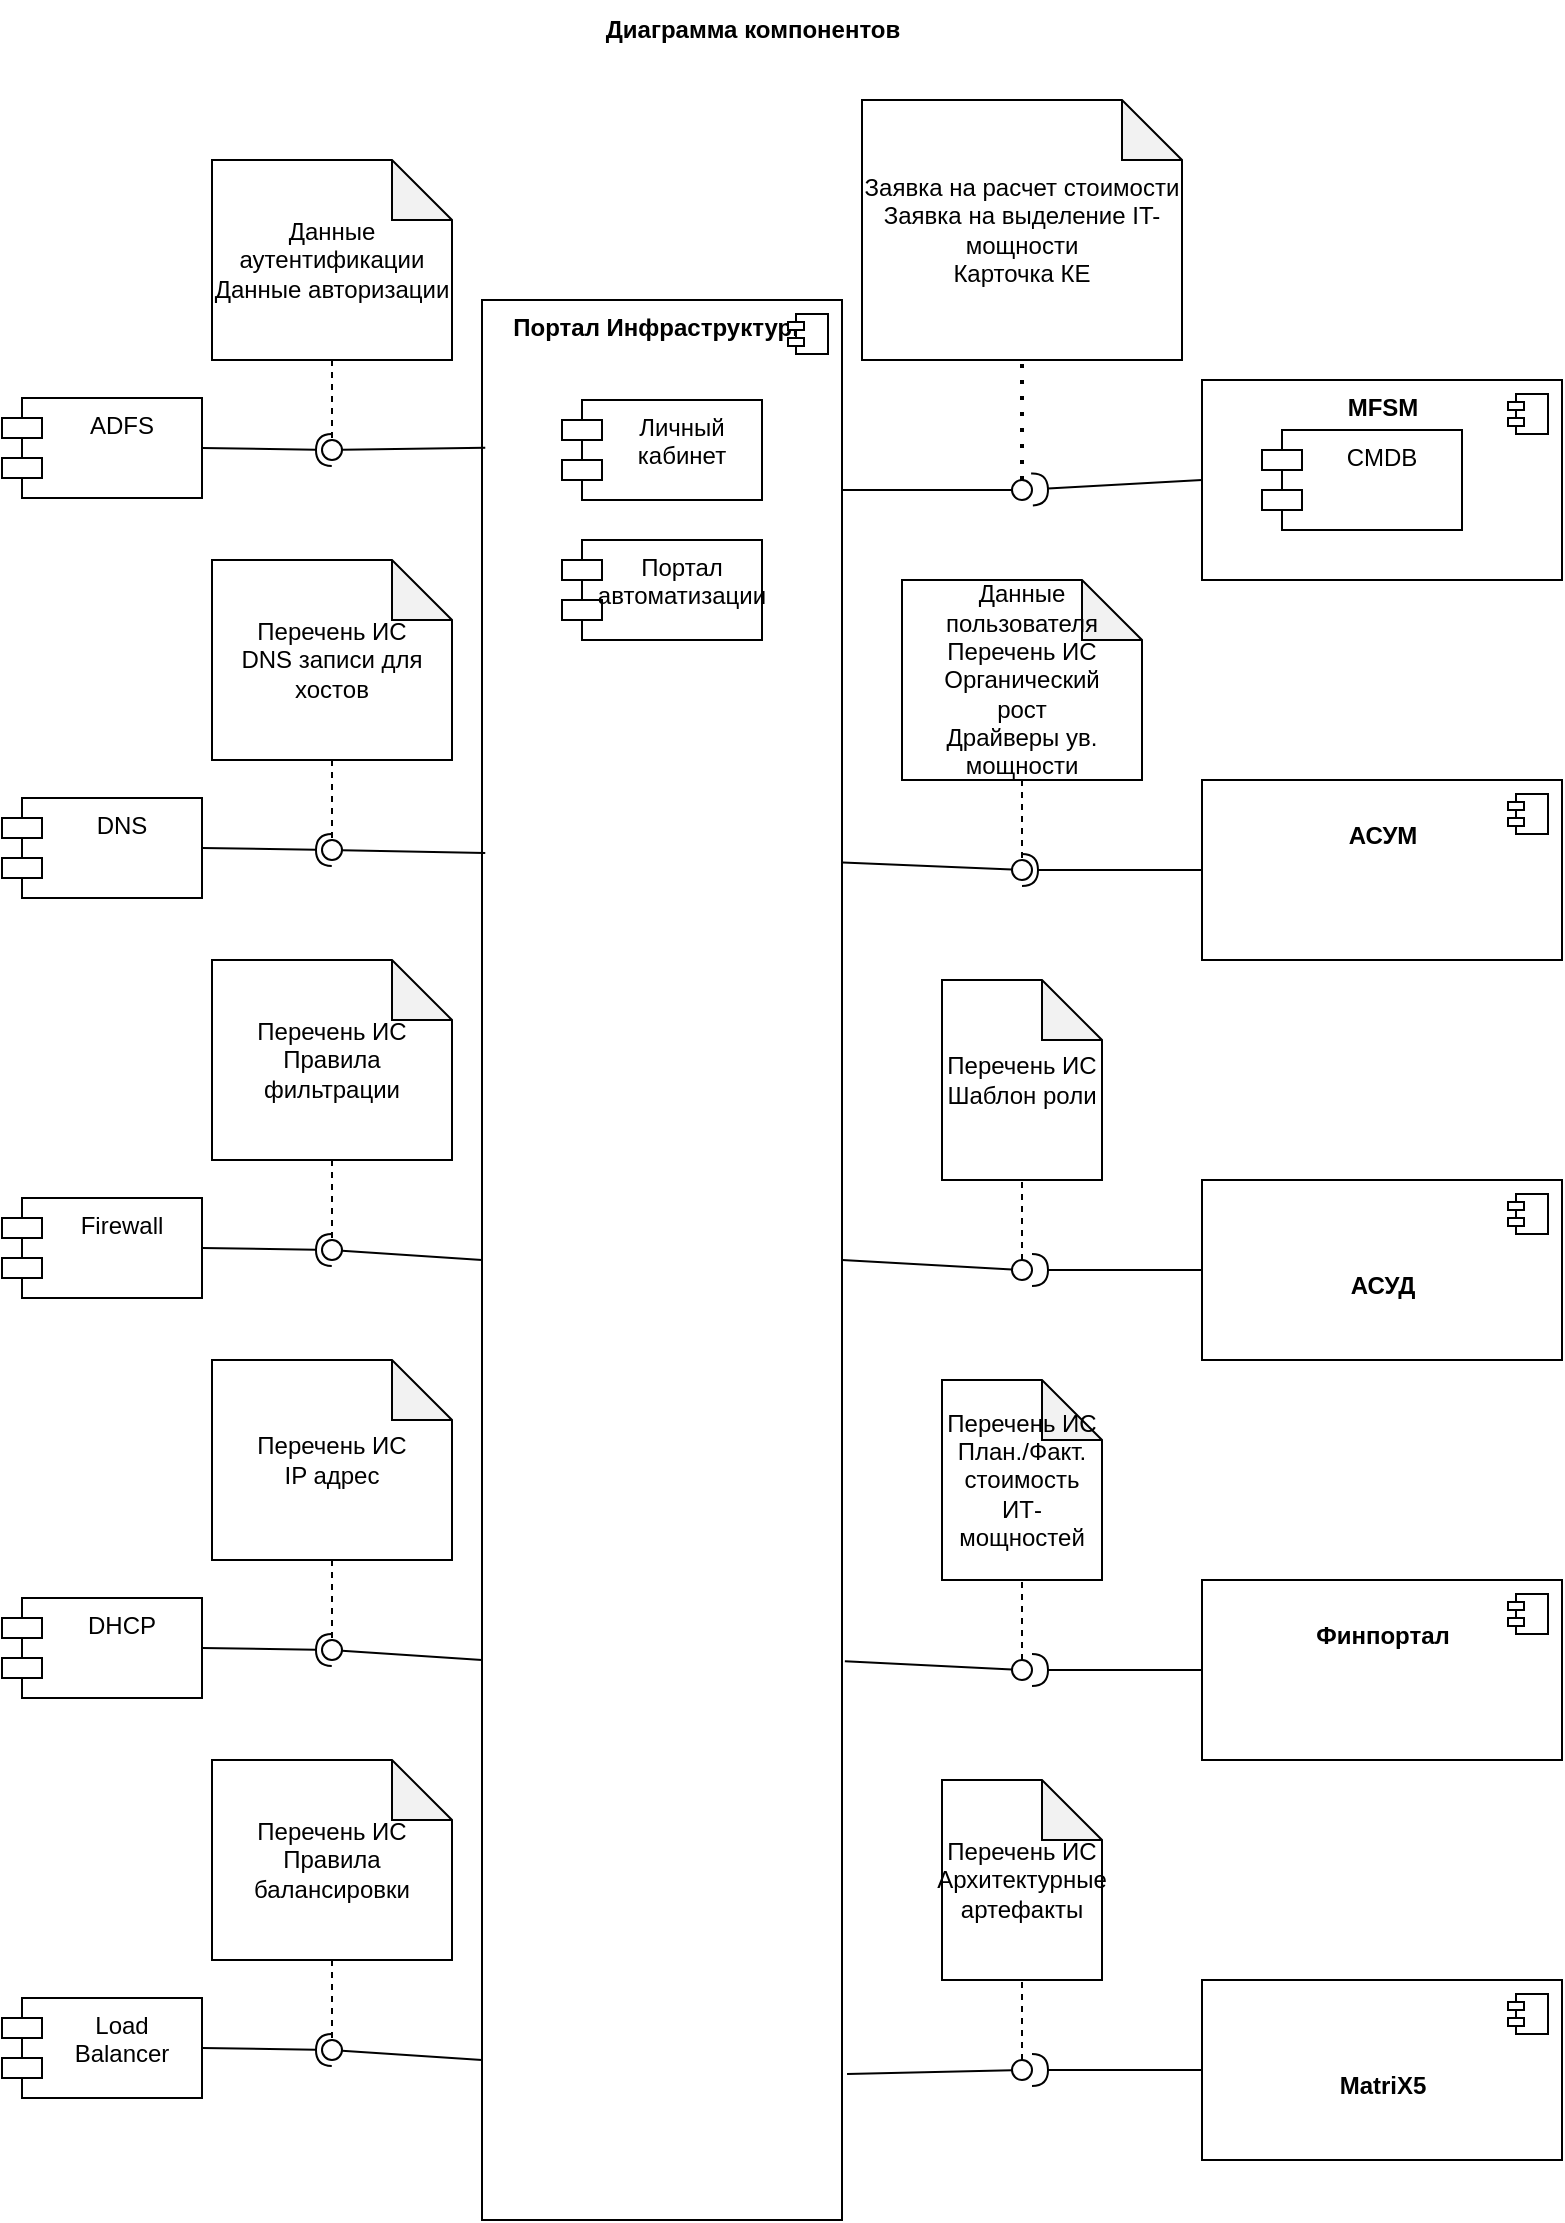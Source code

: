 <mxfile version="20.4.0" type="github">
  <diagram id="RBxNGfNoUyg8NmXb8gKQ" name="Страница 2">
    <mxGraphModel dx="1422" dy="793" grid="1" gridSize="10" guides="1" tooltips="1" connect="1" arrows="1" fold="1" page="1" pageScale="1" pageWidth="827" pageHeight="1169" math="0" shadow="0">
      <root>
        <object label="" id="0">
          <mxCell />
        </object>
        <mxCell id="1" parent="0" />
        <mxCell id="5wCDZV2-zJ8sQ3Wg2F0M-1" value="&lt;b&gt;Портал Инфраструктуры&lt;br&gt;&lt;/b&gt;" style="html=1;dropTarget=0;labelPosition=center;verticalLabelPosition=middle;align=center;verticalAlign=top;" parent="1" vertex="1">
          <mxGeometry x="260" y="150" width="180" height="960" as="geometry" />
        </mxCell>
        <mxCell id="5wCDZV2-zJ8sQ3Wg2F0M-2" value="" style="shape=module;jettyWidth=8;jettyHeight=4;" parent="5wCDZV2-zJ8sQ3Wg2F0M-1" vertex="1">
          <mxGeometry x="1" width="20" height="20" relative="1" as="geometry">
            <mxPoint x="-27" y="7" as="offset" />
          </mxGeometry>
        </mxCell>
        <mxCell id="5wCDZV2-zJ8sQ3Wg2F0M-4" value="&lt;b&gt;MFSM&lt;/b&gt;&lt;br&gt;" style="html=1;dropTarget=0;labelPosition=center;verticalLabelPosition=middle;align=center;verticalAlign=top;" parent="1" vertex="1">
          <mxGeometry x="620" y="190" width="180" height="100" as="geometry" />
        </mxCell>
        <mxCell id="5wCDZV2-zJ8sQ3Wg2F0M-5" value="" style="shape=module;jettyWidth=8;jettyHeight=4;" parent="5wCDZV2-zJ8sQ3Wg2F0M-4" vertex="1">
          <mxGeometry x="1" width="20" height="20" relative="1" as="geometry">
            <mxPoint x="-27" y="7" as="offset" />
          </mxGeometry>
        </mxCell>
        <mxCell id="5wCDZV2-zJ8sQ3Wg2F0M-8" value="CMDB" style="shape=module;align=left;spacingLeft=20;align=center;verticalAlign=top;" parent="1" vertex="1">
          <mxGeometry x="650" y="215" width="100" height="50" as="geometry" />
        </mxCell>
        <mxCell id="5wCDZV2-zJ8sQ3Wg2F0M-9" value="" style="rounded=0;orthogonalLoop=1;jettySize=auto;html=1;endArrow=none;endFill=0;sketch=0;sourcePerimeterSpacing=0;targetPerimeterSpacing=0;exitX=1.001;exitY=0.099;exitDx=0;exitDy=0;exitPerimeter=0;" parent="1" source="5wCDZV2-zJ8sQ3Wg2F0M-1" target="5wCDZV2-zJ8sQ3Wg2F0M-11" edge="1">
          <mxGeometry relative="1" as="geometry">
            <mxPoint x="530" y="265" as="sourcePoint" />
          </mxGeometry>
        </mxCell>
        <mxCell id="5wCDZV2-zJ8sQ3Wg2F0M-10" value="" style="rounded=0;orthogonalLoop=1;jettySize=auto;html=1;endArrow=halfCircle;endFill=0;endSize=6;strokeWidth=1;sketch=0;exitX=0;exitY=0.5;exitDx=0;exitDy=0;" parent="1" source="5wCDZV2-zJ8sQ3Wg2F0M-4" target="5wCDZV2-zJ8sQ3Wg2F0M-11" edge="1">
          <mxGeometry relative="1" as="geometry">
            <mxPoint x="570" y="265" as="sourcePoint" />
            <mxPoint x="560" y="205" as="targetPoint" />
          </mxGeometry>
        </mxCell>
        <mxCell id="5wCDZV2-zJ8sQ3Wg2F0M-11" value="" style="ellipse;whiteSpace=wrap;html=1;align=center;aspect=fixed;resizable=0;points=[];outlineConnect=0;sketch=0;" parent="1" vertex="1">
          <mxGeometry x="525" y="240" width="10" height="10" as="geometry" />
        </mxCell>
        <mxCell id="5wCDZV2-zJ8sQ3Wg2F0M-15" value="Личный &#xa;кабинет" style="shape=module;align=left;spacingLeft=20;align=center;verticalAlign=top;" parent="1" vertex="1">
          <mxGeometry x="300" y="200" width="100" height="50" as="geometry" />
        </mxCell>
        <mxCell id="5wCDZV2-zJ8sQ3Wg2F0M-16" value="Заявка на расчет стоимости&lt;br&gt;Заявка на выделение IT-мощности&lt;br&gt;Карточка КЕ" style="shape=note;whiteSpace=wrap;html=1;backgroundOutline=1;darkOpacity=0.05;" parent="1" vertex="1">
          <mxGeometry x="450" y="50" width="160" height="130" as="geometry" />
        </mxCell>
        <mxCell id="5wCDZV2-zJ8sQ3Wg2F0M-17" value="" style="endArrow=none;dashed=1;html=1;dashPattern=1 3;strokeWidth=2;rounded=0;entryX=0.5;entryY=1;entryDx=0;entryDy=0;entryPerimeter=0;" parent="1" source="5wCDZV2-zJ8sQ3Wg2F0M-11" target="5wCDZV2-zJ8sQ3Wg2F0M-16" edge="1">
          <mxGeometry width="50" height="50" relative="1" as="geometry">
            <mxPoint x="530" y="200" as="sourcePoint" />
            <mxPoint x="580" y="210" as="targetPoint" />
          </mxGeometry>
        </mxCell>
        <mxCell id="5wCDZV2-zJ8sQ3Wg2F0M-20" value="&lt;br&gt;&lt;b&gt;АСУМ&lt;/b&gt;" style="html=1;dropTarget=0;verticalAlign=top;" parent="1" vertex="1">
          <mxGeometry x="620" y="390" width="180" height="90" as="geometry" />
        </mxCell>
        <mxCell id="5wCDZV2-zJ8sQ3Wg2F0M-21" value="" style="shape=module;jettyWidth=8;jettyHeight=4;" parent="5wCDZV2-zJ8sQ3Wg2F0M-20" vertex="1">
          <mxGeometry x="1" width="20" height="20" relative="1" as="geometry">
            <mxPoint x="-27" y="7" as="offset" />
          </mxGeometry>
        </mxCell>
        <mxCell id="5wCDZV2-zJ8sQ3Wg2F0M-28" value="" style="rounded=0;orthogonalLoop=1;jettySize=auto;html=1;endArrow=none;endFill=0;sketch=0;sourcePerimeterSpacing=0;targetPerimeterSpacing=0;exitX=1.002;exitY=0.293;exitDx=0;exitDy=0;exitPerimeter=0;" parent="1" source="5wCDZV2-zJ8sQ3Wg2F0M-1" target="5wCDZV2-zJ8sQ3Wg2F0M-30" edge="1">
          <mxGeometry relative="1" as="geometry">
            <mxPoint x="460" y="310" as="sourcePoint" />
          </mxGeometry>
        </mxCell>
        <mxCell id="5wCDZV2-zJ8sQ3Wg2F0M-29" value="" style="rounded=0;orthogonalLoop=1;jettySize=auto;html=1;endArrow=halfCircle;endFill=0;entryX=0.5;entryY=0.5;endSize=6;strokeWidth=1;sketch=0;exitX=0;exitY=0.5;exitDx=0;exitDy=0;" parent="1" source="5wCDZV2-zJ8sQ3Wg2F0M-20" target="5wCDZV2-zJ8sQ3Wg2F0M-30" edge="1">
          <mxGeometry relative="1" as="geometry">
            <mxPoint x="590" y="315" as="sourcePoint" />
          </mxGeometry>
        </mxCell>
        <mxCell id="5wCDZV2-zJ8sQ3Wg2F0M-30" value="" style="ellipse;whiteSpace=wrap;html=1;align=center;aspect=fixed;resizable=0;points=[];outlineConnect=0;sketch=0;" parent="1" vertex="1">
          <mxGeometry x="525" y="430" width="10" height="10" as="geometry" />
        </mxCell>
        <mxCell id="5wCDZV2-zJ8sQ3Wg2F0M-31" value="Данные пользователя&lt;br&gt;Перечень ИС&lt;br&gt;Органический&lt;br&gt;рост&lt;br&gt;Драйверы ув.&lt;br&gt;мощности" style="shape=note;whiteSpace=wrap;html=1;backgroundOutline=1;darkOpacity=0.05;" parent="1" vertex="1">
          <mxGeometry x="470" y="290" width="120" height="100" as="geometry" />
        </mxCell>
        <mxCell id="5wCDZV2-zJ8sQ3Wg2F0M-32" value="" style="endArrow=none;dashed=1;html=1;rounded=0;exitX=0.5;exitY=1;exitDx=0;exitDy=0;exitPerimeter=0;" parent="1" source="5wCDZV2-zJ8sQ3Wg2F0M-31" target="5wCDZV2-zJ8sQ3Wg2F0M-30" edge="1">
          <mxGeometry width="50" height="50" relative="1" as="geometry">
            <mxPoint x="550" y="340" as="sourcePoint" />
            <mxPoint x="600" y="290" as="targetPoint" />
          </mxGeometry>
        </mxCell>
        <mxCell id="5wCDZV2-zJ8sQ3Wg2F0M-33" value="&lt;br&gt;&lt;b&gt;АСУД&lt;/b&gt;" style="html=1;dropTarget=0;" parent="1" vertex="1">
          <mxGeometry x="620" y="590" width="180" height="90" as="geometry" />
        </mxCell>
        <mxCell id="5wCDZV2-zJ8sQ3Wg2F0M-34" value="" style="shape=module;jettyWidth=8;jettyHeight=4;" parent="5wCDZV2-zJ8sQ3Wg2F0M-33" vertex="1">
          <mxGeometry x="1" width="20" height="20" relative="1" as="geometry">
            <mxPoint x="-27" y="7" as="offset" />
          </mxGeometry>
        </mxCell>
        <mxCell id="5wCDZV2-zJ8sQ3Wg2F0M-40" value="" style="rounded=0;orthogonalLoop=1;jettySize=auto;html=1;endArrow=none;endFill=0;sketch=0;sourcePerimeterSpacing=0;targetPerimeterSpacing=0;exitX=1;exitY=0.5;exitDx=0;exitDy=0;" parent="1" source="5wCDZV2-zJ8sQ3Wg2F0M-1" target="5wCDZV2-zJ8sQ3Wg2F0M-42" edge="1">
          <mxGeometry relative="1" as="geometry">
            <mxPoint x="430" y="555" as="sourcePoint" />
          </mxGeometry>
        </mxCell>
        <mxCell id="5wCDZV2-zJ8sQ3Wg2F0M-41" value="" style="rounded=0;orthogonalLoop=1;jettySize=auto;html=1;endArrow=halfCircle;endFill=0;endSize=6;strokeWidth=1;sketch=0;exitX=0;exitY=0.5;exitDx=0;exitDy=0;" parent="1" source="5wCDZV2-zJ8sQ3Wg2F0M-33" target="5wCDZV2-zJ8sQ3Wg2F0M-42" edge="1">
          <mxGeometry relative="1" as="geometry">
            <mxPoint x="570" y="540" as="sourcePoint" />
            <mxPoint x="540" y="555" as="targetPoint" />
          </mxGeometry>
        </mxCell>
        <mxCell id="5wCDZV2-zJ8sQ3Wg2F0M-42" value="" style="ellipse;whiteSpace=wrap;html=1;align=center;aspect=fixed;resizable=0;points=[];outlineConnect=0;sketch=0;" parent="1" vertex="1">
          <mxGeometry x="525" y="630" width="10" height="10" as="geometry" />
        </mxCell>
        <mxCell id="5wCDZV2-zJ8sQ3Wg2F0M-43" value="Перечень ИС&lt;br&gt;Шаблон роли" style="shape=note;whiteSpace=wrap;html=1;backgroundOutline=1;darkOpacity=0.05;" parent="1" vertex="1">
          <mxGeometry x="490" y="490" width="80" height="100" as="geometry" />
        </mxCell>
        <mxCell id="5wCDZV2-zJ8sQ3Wg2F0M-47" value="" style="endArrow=none;dashed=1;html=1;rounded=0;entryX=0.5;entryY=1;entryDx=0;entryDy=0;entryPerimeter=0;" parent="1" source="5wCDZV2-zJ8sQ3Wg2F0M-42" target="5wCDZV2-zJ8sQ3Wg2F0M-43" edge="1">
          <mxGeometry width="50" height="50" relative="1" as="geometry">
            <mxPoint x="530" y="550" as="sourcePoint" />
            <mxPoint x="480" y="530" as="targetPoint" />
          </mxGeometry>
        </mxCell>
        <mxCell id="5wCDZV2-zJ8sQ3Wg2F0M-48" value="&lt;br&gt;&lt;b&gt;Финпортал&lt;/b&gt;" style="html=1;dropTarget=0;verticalAlign=top;" parent="1" vertex="1">
          <mxGeometry x="620" y="790" width="180" height="90" as="geometry" />
        </mxCell>
        <mxCell id="5wCDZV2-zJ8sQ3Wg2F0M-49" value="" style="shape=module;jettyWidth=8;jettyHeight=4;" parent="5wCDZV2-zJ8sQ3Wg2F0M-48" vertex="1">
          <mxGeometry x="1" width="20" height="20" relative="1" as="geometry">
            <mxPoint x="-27" y="7" as="offset" />
          </mxGeometry>
        </mxCell>
        <mxCell id="5wCDZV2-zJ8sQ3Wg2F0M-50" value="" style="rounded=0;orthogonalLoop=1;jettySize=auto;html=1;endArrow=none;endFill=0;sketch=0;sourcePerimeterSpacing=0;targetPerimeterSpacing=0;exitX=1.008;exitY=0.709;exitDx=0;exitDy=0;exitPerimeter=0;" parent="1" source="5wCDZV2-zJ8sQ3Wg2F0M-1" target="5wCDZV2-zJ8sQ3Wg2F0M-52" edge="1">
          <mxGeometry relative="1" as="geometry">
            <mxPoint x="430" y="545" as="sourcePoint" />
          </mxGeometry>
        </mxCell>
        <mxCell id="5wCDZV2-zJ8sQ3Wg2F0M-51" value="" style="rounded=0;orthogonalLoop=1;jettySize=auto;html=1;endArrow=halfCircle;endFill=0;endSize=6;strokeWidth=1;sketch=0;exitX=0;exitY=0.5;exitDx=0;exitDy=0;" parent="1" source="5wCDZV2-zJ8sQ3Wg2F0M-48" target="5wCDZV2-zJ8sQ3Wg2F0M-52" edge="1">
          <mxGeometry relative="1" as="geometry">
            <mxPoint x="470" y="545" as="sourcePoint" />
            <mxPoint x="530" y="680" as="targetPoint" />
          </mxGeometry>
        </mxCell>
        <mxCell id="5wCDZV2-zJ8sQ3Wg2F0M-52" value="" style="ellipse;whiteSpace=wrap;html=1;align=center;aspect=fixed;resizable=0;points=[];outlineConnect=0;sketch=0;" parent="1" vertex="1">
          <mxGeometry x="525" y="830" width="10" height="10" as="geometry" />
        </mxCell>
        <mxCell id="5wCDZV2-zJ8sQ3Wg2F0M-53" value="Перечень ИС&lt;br&gt;План./Факт.&lt;br&gt;стоимость ИТ-мощностей" style="shape=note;whiteSpace=wrap;html=1;backgroundOutline=1;darkOpacity=0.05;" parent="1" vertex="1">
          <mxGeometry x="490" y="690" width="80" height="100" as="geometry" />
        </mxCell>
        <mxCell id="5wCDZV2-zJ8sQ3Wg2F0M-54" value="" style="endArrow=none;dashed=1;html=1;rounded=0;entryX=0.5;entryY=1;entryDx=0;entryDy=0;entryPerimeter=0;" parent="1" source="5wCDZV2-zJ8sQ3Wg2F0M-52" target="5wCDZV2-zJ8sQ3Wg2F0M-53" edge="1">
          <mxGeometry width="50" height="50" relative="1" as="geometry">
            <mxPoint x="430" y="570" as="sourcePoint" />
            <mxPoint x="480" y="520" as="targetPoint" />
          </mxGeometry>
        </mxCell>
        <mxCell id="5wCDZV2-zJ8sQ3Wg2F0M-55" value="&lt;br&gt;&lt;b&gt;MatriX5&lt;/b&gt;" style="html=1;dropTarget=0;" parent="1" vertex="1">
          <mxGeometry x="620" y="990" width="180" height="90" as="geometry" />
        </mxCell>
        <mxCell id="5wCDZV2-zJ8sQ3Wg2F0M-56" value="" style="shape=module;jettyWidth=8;jettyHeight=4;" parent="5wCDZV2-zJ8sQ3Wg2F0M-55" vertex="1">
          <mxGeometry x="1" width="20" height="20" relative="1" as="geometry">
            <mxPoint x="-27" y="7" as="offset" />
          </mxGeometry>
        </mxCell>
        <mxCell id="5wCDZV2-zJ8sQ3Wg2F0M-57" value="" style="rounded=0;orthogonalLoop=1;jettySize=auto;html=1;endArrow=none;endFill=0;sketch=0;sourcePerimeterSpacing=0;targetPerimeterSpacing=0;exitX=1.014;exitY=0.924;exitDx=0;exitDy=0;exitPerimeter=0;" parent="1" source="5wCDZV2-zJ8sQ3Wg2F0M-1" target="5wCDZV2-zJ8sQ3Wg2F0M-59" edge="1">
          <mxGeometry relative="1" as="geometry">
            <mxPoint x="430" y="785" as="sourcePoint" />
          </mxGeometry>
        </mxCell>
        <mxCell id="5wCDZV2-zJ8sQ3Wg2F0M-58" value="" style="rounded=0;orthogonalLoop=1;jettySize=auto;html=1;endArrow=halfCircle;endFill=0;endSize=6;strokeWidth=1;sketch=0;exitX=0;exitY=0.5;exitDx=0;exitDy=0;" parent="1" source="5wCDZV2-zJ8sQ3Wg2F0M-55" target="5wCDZV2-zJ8sQ3Wg2F0M-59" edge="1">
          <mxGeometry relative="1" as="geometry">
            <mxPoint x="470" y="785" as="sourcePoint" />
            <mxPoint x="540" y="875" as="targetPoint" />
          </mxGeometry>
        </mxCell>
        <mxCell id="5wCDZV2-zJ8sQ3Wg2F0M-59" value="" style="ellipse;whiteSpace=wrap;html=1;align=center;aspect=fixed;resizable=0;points=[];outlineConnect=0;sketch=0;" parent="1" vertex="1">
          <mxGeometry x="525" y="1030" width="10" height="10" as="geometry" />
        </mxCell>
        <mxCell id="5wCDZV2-zJ8sQ3Wg2F0M-61" value="Перечень ИС&lt;br&gt;Архитектурные артефакты" style="shape=note;whiteSpace=wrap;html=1;backgroundOutline=1;darkOpacity=0.05;" parent="1" vertex="1">
          <mxGeometry x="490" y="890" width="80" height="100" as="geometry" />
        </mxCell>
        <mxCell id="5wCDZV2-zJ8sQ3Wg2F0M-62" value="" style="endArrow=none;dashed=1;html=1;rounded=0;entryX=0.5;entryY=1;entryDx=0;entryDy=0;entryPerimeter=0;" parent="1" source="5wCDZV2-zJ8sQ3Wg2F0M-59" target="5wCDZV2-zJ8sQ3Wg2F0M-61" edge="1">
          <mxGeometry width="50" height="50" relative="1" as="geometry">
            <mxPoint x="450" y="730" as="sourcePoint" />
            <mxPoint x="500" y="680" as="targetPoint" />
          </mxGeometry>
        </mxCell>
        <mxCell id="Gnq0liwkqBF5pYWj6BzH-1" value="&lt;b&gt;Диаграмма компонентов&lt;/b&gt;" style="text;html=1;resizable=0;autosize=1;align=center;verticalAlign=middle;points=[];fillColor=none;strokeColor=none;rounded=0;" parent="1" vertex="1">
          <mxGeometry x="310" width="170" height="30" as="geometry" />
        </mxCell>
        <mxCell id="JGjenGz9moSJ3cuwdnmN-1" value="Портал &#xa;автоматизации" style="shape=module;align=left;spacingLeft=20;align=center;verticalAlign=top;" vertex="1" parent="1">
          <mxGeometry x="300" y="270" width="100" height="50" as="geometry" />
        </mxCell>
        <mxCell id="JGjenGz9moSJ3cuwdnmN-2" value="ADFS" style="shape=module;align=left;spacingLeft=20;align=center;verticalAlign=top;" vertex="1" parent="1">
          <mxGeometry x="20" y="199" width="100" height="50" as="geometry" />
        </mxCell>
        <mxCell id="JGjenGz9moSJ3cuwdnmN-3" value="" style="rounded=0;orthogonalLoop=1;jettySize=auto;html=1;endArrow=none;endFill=0;sketch=0;sourcePerimeterSpacing=0;targetPerimeterSpacing=0;exitX=0.009;exitY=0.077;exitDx=0;exitDy=0;exitPerimeter=0;" edge="1" target="JGjenGz9moSJ3cuwdnmN-5" parent="1" source="5wCDZV2-zJ8sQ3Wg2F0M-1">
          <mxGeometry relative="1" as="geometry">
            <mxPoint x="230" y="445" as="sourcePoint" />
          </mxGeometry>
        </mxCell>
        <mxCell id="JGjenGz9moSJ3cuwdnmN-4" value="" style="rounded=0;orthogonalLoop=1;jettySize=auto;html=1;endArrow=halfCircle;endFill=0;entryX=0.5;entryY=0.5;endSize=6;strokeWidth=1;sketch=0;exitX=1;exitY=0.5;exitDx=0;exitDy=0;" edge="1" target="JGjenGz9moSJ3cuwdnmN-5" parent="1" source="JGjenGz9moSJ3cuwdnmN-2">
          <mxGeometry relative="1" as="geometry">
            <mxPoint x="110" y="260" as="sourcePoint" />
          </mxGeometry>
        </mxCell>
        <mxCell id="JGjenGz9moSJ3cuwdnmN-5" value="" style="ellipse;whiteSpace=wrap;html=1;align=center;aspect=fixed;resizable=0;points=[];outlineConnect=0;sketch=0;" vertex="1" parent="1">
          <mxGeometry x="180" y="220" width="10" height="10" as="geometry" />
        </mxCell>
        <mxCell id="JGjenGz9moSJ3cuwdnmN-6" value="Данные аутентификации&lt;br&gt;Данные авторизации" style="shape=note;whiteSpace=wrap;html=1;backgroundOutline=1;darkOpacity=0.05;" vertex="1" parent="1">
          <mxGeometry x="125" y="80" width="120" height="100" as="geometry" />
        </mxCell>
        <mxCell id="JGjenGz9moSJ3cuwdnmN-7" value="" style="endArrow=none;dashed=1;html=1;rounded=0;exitX=0.5;exitY=1;exitDx=0;exitDy=0;exitPerimeter=0;" edge="1" parent="1" source="JGjenGz9moSJ3cuwdnmN-6" target="JGjenGz9moSJ3cuwdnmN-5">
          <mxGeometry width="50" height="50" relative="1" as="geometry">
            <mxPoint x="215" y="125" as="sourcePoint" />
            <mxPoint x="150" y="210" as="targetPoint" />
          </mxGeometry>
        </mxCell>
        <mxCell id="JGjenGz9moSJ3cuwdnmN-8" value="DNS" style="shape=module;align=left;spacingLeft=20;align=center;verticalAlign=top;" vertex="1" parent="1">
          <mxGeometry x="20" y="399" width="100" height="50" as="geometry" />
        </mxCell>
        <mxCell id="JGjenGz9moSJ3cuwdnmN-9" value="" style="rounded=0;orthogonalLoop=1;jettySize=auto;html=1;endArrow=none;endFill=0;sketch=0;sourcePerimeterSpacing=0;targetPerimeterSpacing=0;exitX=0.009;exitY=0.288;exitDx=0;exitDy=0;exitPerimeter=0;" edge="1" parent="1" source="5wCDZV2-zJ8sQ3Wg2F0M-1" target="JGjenGz9moSJ3cuwdnmN-11">
          <mxGeometry relative="1" as="geometry">
            <mxPoint x="230" y="645" as="sourcePoint" />
          </mxGeometry>
        </mxCell>
        <mxCell id="JGjenGz9moSJ3cuwdnmN-10" value="" style="rounded=0;orthogonalLoop=1;jettySize=auto;html=1;endArrow=halfCircle;endFill=0;entryX=0.5;entryY=0.5;endSize=6;strokeWidth=1;sketch=0;exitX=1;exitY=0.5;exitDx=0;exitDy=0;" edge="1" parent="1" target="JGjenGz9moSJ3cuwdnmN-11" source="JGjenGz9moSJ3cuwdnmN-8">
          <mxGeometry relative="1" as="geometry">
            <mxPoint x="130" y="460" as="sourcePoint" />
          </mxGeometry>
        </mxCell>
        <mxCell id="JGjenGz9moSJ3cuwdnmN-11" value="" style="ellipse;whiteSpace=wrap;html=1;align=center;aspect=fixed;resizable=0;points=[];outlineConnect=0;sketch=0;" vertex="1" parent="1">
          <mxGeometry x="180" y="420" width="10" height="10" as="geometry" />
        </mxCell>
        <mxCell id="JGjenGz9moSJ3cuwdnmN-12" value="Перечень ИС&lt;br&gt;DNS записи для хостов" style="shape=note;whiteSpace=wrap;html=1;backgroundOutline=1;darkOpacity=0.05;" vertex="1" parent="1">
          <mxGeometry x="125" y="280" width="120" height="100" as="geometry" />
        </mxCell>
        <mxCell id="JGjenGz9moSJ3cuwdnmN-13" value="" style="endArrow=none;dashed=1;html=1;rounded=0;exitX=0.5;exitY=1;exitDx=0;exitDy=0;exitPerimeter=0;" edge="1" parent="1" source="JGjenGz9moSJ3cuwdnmN-12" target="JGjenGz9moSJ3cuwdnmN-11">
          <mxGeometry width="50" height="50" relative="1" as="geometry">
            <mxPoint x="215" y="325" as="sourcePoint" />
            <mxPoint x="150" y="410" as="targetPoint" />
          </mxGeometry>
        </mxCell>
        <mxCell id="JGjenGz9moSJ3cuwdnmN-14" value="Firewall" style="shape=module;align=left;spacingLeft=20;align=center;verticalAlign=top;" vertex="1" parent="1">
          <mxGeometry x="20" y="599" width="100" height="50" as="geometry" />
        </mxCell>
        <mxCell id="JGjenGz9moSJ3cuwdnmN-15" value="" style="rounded=0;orthogonalLoop=1;jettySize=auto;html=1;endArrow=none;endFill=0;sketch=0;sourcePerimeterSpacing=0;targetPerimeterSpacing=0;exitX=0;exitY=0.5;exitDx=0;exitDy=0;" edge="1" parent="1" source="5wCDZV2-zJ8sQ3Wg2F0M-1" target="JGjenGz9moSJ3cuwdnmN-17">
          <mxGeometry relative="1" as="geometry">
            <mxPoint x="230" y="845" as="sourcePoint" />
          </mxGeometry>
        </mxCell>
        <mxCell id="JGjenGz9moSJ3cuwdnmN-16" value="" style="rounded=0;orthogonalLoop=1;jettySize=auto;html=1;endArrow=halfCircle;endFill=0;entryX=0.5;entryY=0.5;endSize=6;strokeWidth=1;sketch=0;exitX=1;exitY=0.5;exitDx=0;exitDy=0;" edge="1" parent="1" target="JGjenGz9moSJ3cuwdnmN-17" source="JGjenGz9moSJ3cuwdnmN-14">
          <mxGeometry relative="1" as="geometry">
            <mxPoint x="130" y="680" as="sourcePoint" />
          </mxGeometry>
        </mxCell>
        <mxCell id="JGjenGz9moSJ3cuwdnmN-17" value="" style="ellipse;whiteSpace=wrap;html=1;align=center;aspect=fixed;resizable=0;points=[];outlineConnect=0;sketch=0;" vertex="1" parent="1">
          <mxGeometry x="180" y="620" width="10" height="10" as="geometry" />
        </mxCell>
        <mxCell id="JGjenGz9moSJ3cuwdnmN-18" value="Перечень ИС&lt;br&gt;Правила фильтрации&lt;br&gt;" style="shape=note;whiteSpace=wrap;html=1;backgroundOutline=1;darkOpacity=0.05;" vertex="1" parent="1">
          <mxGeometry x="125" y="480" width="120" height="100" as="geometry" />
        </mxCell>
        <mxCell id="JGjenGz9moSJ3cuwdnmN-19" value="" style="endArrow=none;dashed=1;html=1;rounded=0;exitX=0.5;exitY=1;exitDx=0;exitDy=0;exitPerimeter=0;" edge="1" parent="1" source="JGjenGz9moSJ3cuwdnmN-18" target="JGjenGz9moSJ3cuwdnmN-17">
          <mxGeometry width="50" height="50" relative="1" as="geometry">
            <mxPoint x="215" y="525" as="sourcePoint" />
            <mxPoint x="150" y="610" as="targetPoint" />
          </mxGeometry>
        </mxCell>
        <mxCell id="JGjenGz9moSJ3cuwdnmN-25" value="DHCP" style="shape=module;align=left;spacingLeft=20;align=center;verticalAlign=top;" vertex="1" parent="1">
          <mxGeometry x="20" y="799" width="100" height="50" as="geometry" />
        </mxCell>
        <mxCell id="JGjenGz9moSJ3cuwdnmN-26" value="" style="rounded=0;orthogonalLoop=1;jettySize=auto;html=1;endArrow=none;endFill=0;sketch=0;sourcePerimeterSpacing=0;targetPerimeterSpacing=0;exitX=0;exitY=0.5;exitDx=0;exitDy=0;" edge="1" parent="1" target="JGjenGz9moSJ3cuwdnmN-28">
          <mxGeometry relative="1" as="geometry">
            <mxPoint x="260" y="830" as="sourcePoint" />
          </mxGeometry>
        </mxCell>
        <mxCell id="JGjenGz9moSJ3cuwdnmN-27" value="" style="rounded=0;orthogonalLoop=1;jettySize=auto;html=1;endArrow=halfCircle;endFill=0;entryX=0.5;entryY=0.5;endSize=6;strokeWidth=1;sketch=0;exitX=1;exitY=0.5;exitDx=0;exitDy=0;" edge="1" parent="1" source="JGjenGz9moSJ3cuwdnmN-25" target="JGjenGz9moSJ3cuwdnmN-28">
          <mxGeometry relative="1" as="geometry">
            <mxPoint x="130" y="880" as="sourcePoint" />
          </mxGeometry>
        </mxCell>
        <mxCell id="JGjenGz9moSJ3cuwdnmN-28" value="" style="ellipse;whiteSpace=wrap;html=1;align=center;aspect=fixed;resizable=0;points=[];outlineConnect=0;sketch=0;" vertex="1" parent="1">
          <mxGeometry x="180" y="820" width="10" height="10" as="geometry" />
        </mxCell>
        <mxCell id="JGjenGz9moSJ3cuwdnmN-29" value="Перечень ИС&lt;br&gt;IP адрес" style="shape=note;whiteSpace=wrap;html=1;backgroundOutline=1;darkOpacity=0.05;" vertex="1" parent="1">
          <mxGeometry x="125" y="680" width="120" height="100" as="geometry" />
        </mxCell>
        <mxCell id="JGjenGz9moSJ3cuwdnmN-30" value="" style="endArrow=none;dashed=1;html=1;rounded=0;exitX=0.5;exitY=1;exitDx=0;exitDy=0;exitPerimeter=0;" edge="1" parent="1" source="JGjenGz9moSJ3cuwdnmN-29" target="JGjenGz9moSJ3cuwdnmN-28">
          <mxGeometry width="50" height="50" relative="1" as="geometry">
            <mxPoint x="215" y="725" as="sourcePoint" />
            <mxPoint x="150" y="810" as="targetPoint" />
          </mxGeometry>
        </mxCell>
        <mxCell id="JGjenGz9moSJ3cuwdnmN-31" value="Load &#xa;Balancer" style="shape=module;align=left;spacingLeft=20;align=center;verticalAlign=top;" vertex="1" parent="1">
          <mxGeometry x="20" y="999" width="100" height="50" as="geometry" />
        </mxCell>
        <mxCell id="JGjenGz9moSJ3cuwdnmN-32" value="" style="rounded=0;orthogonalLoop=1;jettySize=auto;html=1;endArrow=none;endFill=0;sketch=0;sourcePerimeterSpacing=0;targetPerimeterSpacing=0;exitX=0;exitY=0.5;exitDx=0;exitDy=0;" edge="1" parent="1" target="JGjenGz9moSJ3cuwdnmN-34">
          <mxGeometry relative="1" as="geometry">
            <mxPoint x="260" y="1030" as="sourcePoint" />
          </mxGeometry>
        </mxCell>
        <mxCell id="JGjenGz9moSJ3cuwdnmN-33" value="" style="rounded=0;orthogonalLoop=1;jettySize=auto;html=1;endArrow=halfCircle;endFill=0;entryX=0.5;entryY=0.5;endSize=6;strokeWidth=1;sketch=0;exitX=1;exitY=0.5;exitDx=0;exitDy=0;" edge="1" parent="1" source="JGjenGz9moSJ3cuwdnmN-31" target="JGjenGz9moSJ3cuwdnmN-34">
          <mxGeometry relative="1" as="geometry">
            <mxPoint x="130" y="1080" as="sourcePoint" />
          </mxGeometry>
        </mxCell>
        <mxCell id="JGjenGz9moSJ3cuwdnmN-34" value="" style="ellipse;whiteSpace=wrap;html=1;align=center;aspect=fixed;resizable=0;points=[];outlineConnect=0;sketch=0;" vertex="1" parent="1">
          <mxGeometry x="180" y="1020" width="10" height="10" as="geometry" />
        </mxCell>
        <mxCell id="JGjenGz9moSJ3cuwdnmN-35" value="Перечень ИС&lt;br&gt;Правила балансировки" style="shape=note;whiteSpace=wrap;html=1;backgroundOutline=1;darkOpacity=0.05;" vertex="1" parent="1">
          <mxGeometry x="125" y="880" width="120" height="100" as="geometry" />
        </mxCell>
        <mxCell id="JGjenGz9moSJ3cuwdnmN-36" value="" style="endArrow=none;dashed=1;html=1;rounded=0;exitX=0.5;exitY=1;exitDx=0;exitDy=0;exitPerimeter=0;" edge="1" parent="1" source="JGjenGz9moSJ3cuwdnmN-35" target="JGjenGz9moSJ3cuwdnmN-34">
          <mxGeometry width="50" height="50" relative="1" as="geometry">
            <mxPoint x="215" y="925" as="sourcePoint" />
            <mxPoint x="150" y="1010" as="targetPoint" />
          </mxGeometry>
        </mxCell>
      </root>
    </mxGraphModel>
  </diagram>
</mxfile>
